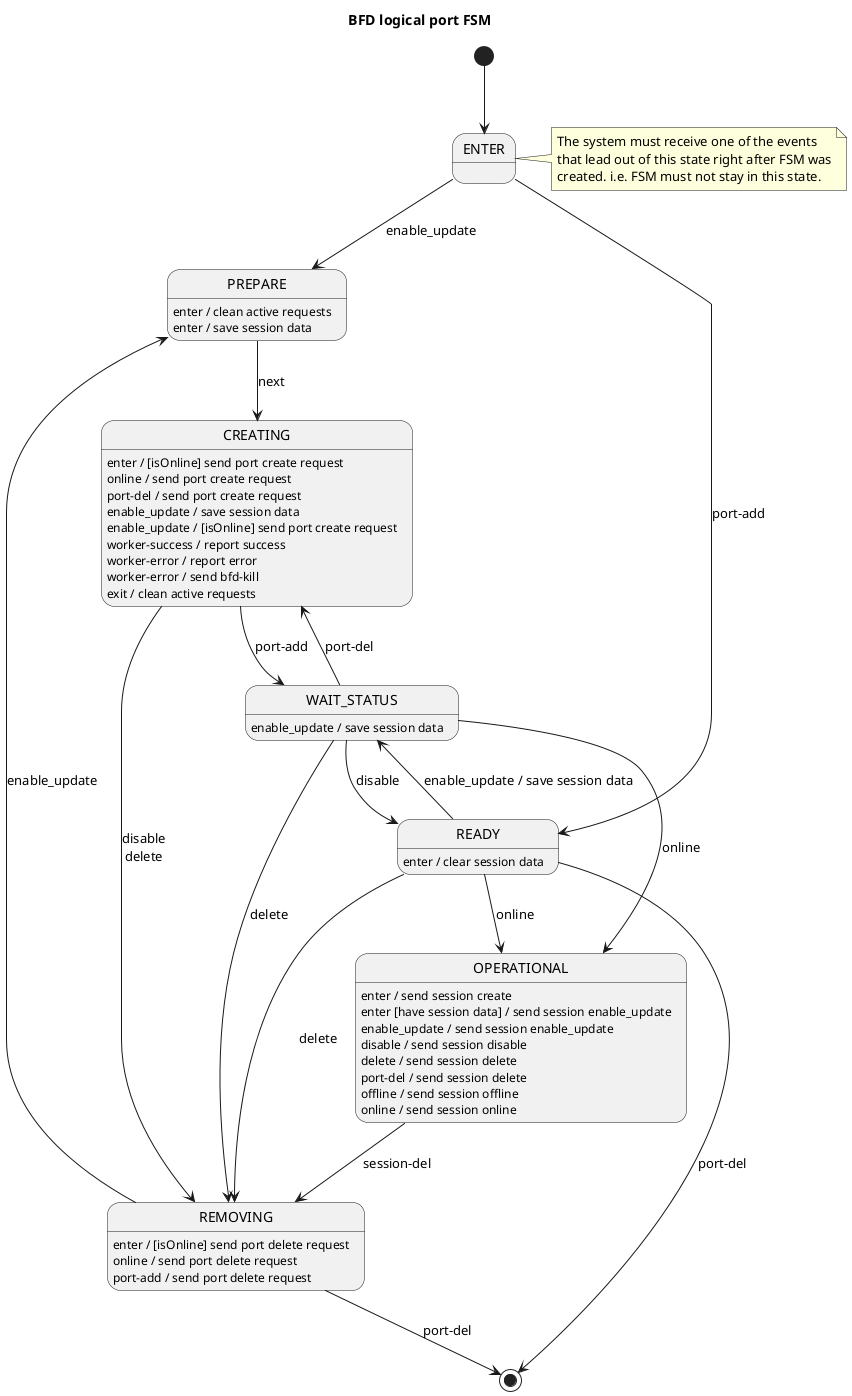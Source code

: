 Internal data:
* session data

Input signals
* port-add
* port-del
* enable_update (ISL-FSM)
* disable (ISL-FSM)
* delete
* session-del
* online
* offline
* worker-success
* worker-error

@startuml
title BFD logical port FSM

[*] --> ENTER
note right of ENTER
    The system must receive one of the events
    that lead out of this state right after FSM was
    created. i.e. FSM must not stay in this state.
end note

ENTER --> PREPARE : enable_update
ENTER --> READY : port-add

PREPARE --> CREATING : next
PREPARE: enter / clean active requests
PREPARE: enter / save session data

READY --> OPERATIONAL : online
READY --> WAIT_STATUS : enable_update / save session data
READY --> REMOVING : delete
READY --> [*] : port-del
READY : enter / clear session data

CREATING --> WAIT_STATUS : port-add
CREATING --> REMOVING : disable\ndelete
CREATING: enter / [isOnline] send port create request
CREATING: online / send port create request
CREATING: port-del / send port create request
CREATING: enable_update / save session data
CREATING: enable_update / [isOnline] send port create request
CREATING: worker-success / report success
CREATING: worker-error / report error
CREATING: worker-error / send bfd-kill
CREATING: exit / clean active requests

WAIT_STATUS --> CREATING : port-del
WAIT_STATUS --> OPERATIONAL : online
WAIT_STATUS --> READY : disable
WAIT_STATUS --> REMOVING : delete
WAIT_STATUS : enable_update / save session data

OPERATIONAL --> REMOVING : session-del
OPERATIONAL: enter / send session create
OPERATIONAL: enter [have session data] / send session enable_update
OPERATIONAL: enable_update / send session enable_update
OPERATIONAL: disable / send session disable
OPERATIONAL: delete / send session delete
OPERATIONAL: port-del / send session delete
OPERATIONAL: offline / send session offline
OPERATIONAL: online / send session online

REMOVING --> PREPARE : enable_update
REMOVING --> [*] : port-del
REMOVING: enter / [isOnline] send port delete request
REMOVING: online / send port delete request
REMOVING: port-add / send port delete request
@enduml
